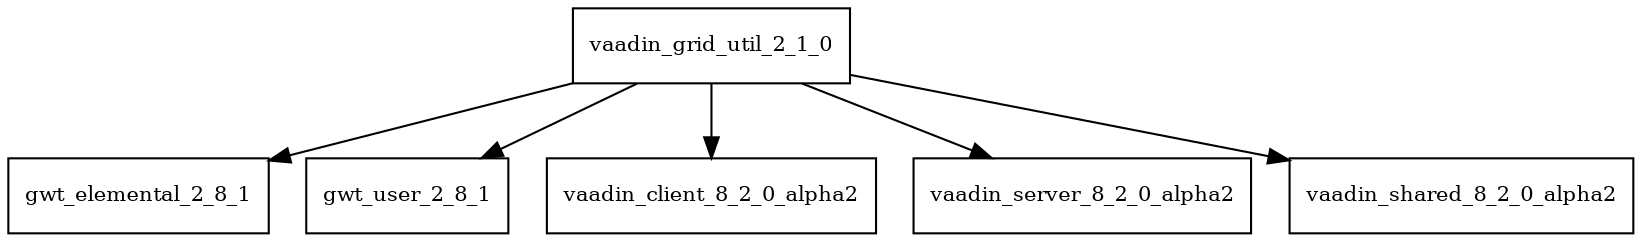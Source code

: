 digraph vaadin_grid_util_2_1_0_dependencies {
  node [shape = box, fontsize=10.0];
  vaadin_grid_util_2_1_0 -> gwt_elemental_2_8_1;
  vaadin_grid_util_2_1_0 -> gwt_user_2_8_1;
  vaadin_grid_util_2_1_0 -> vaadin_client_8_2_0_alpha2;
  vaadin_grid_util_2_1_0 -> vaadin_server_8_2_0_alpha2;
  vaadin_grid_util_2_1_0 -> vaadin_shared_8_2_0_alpha2;
}

